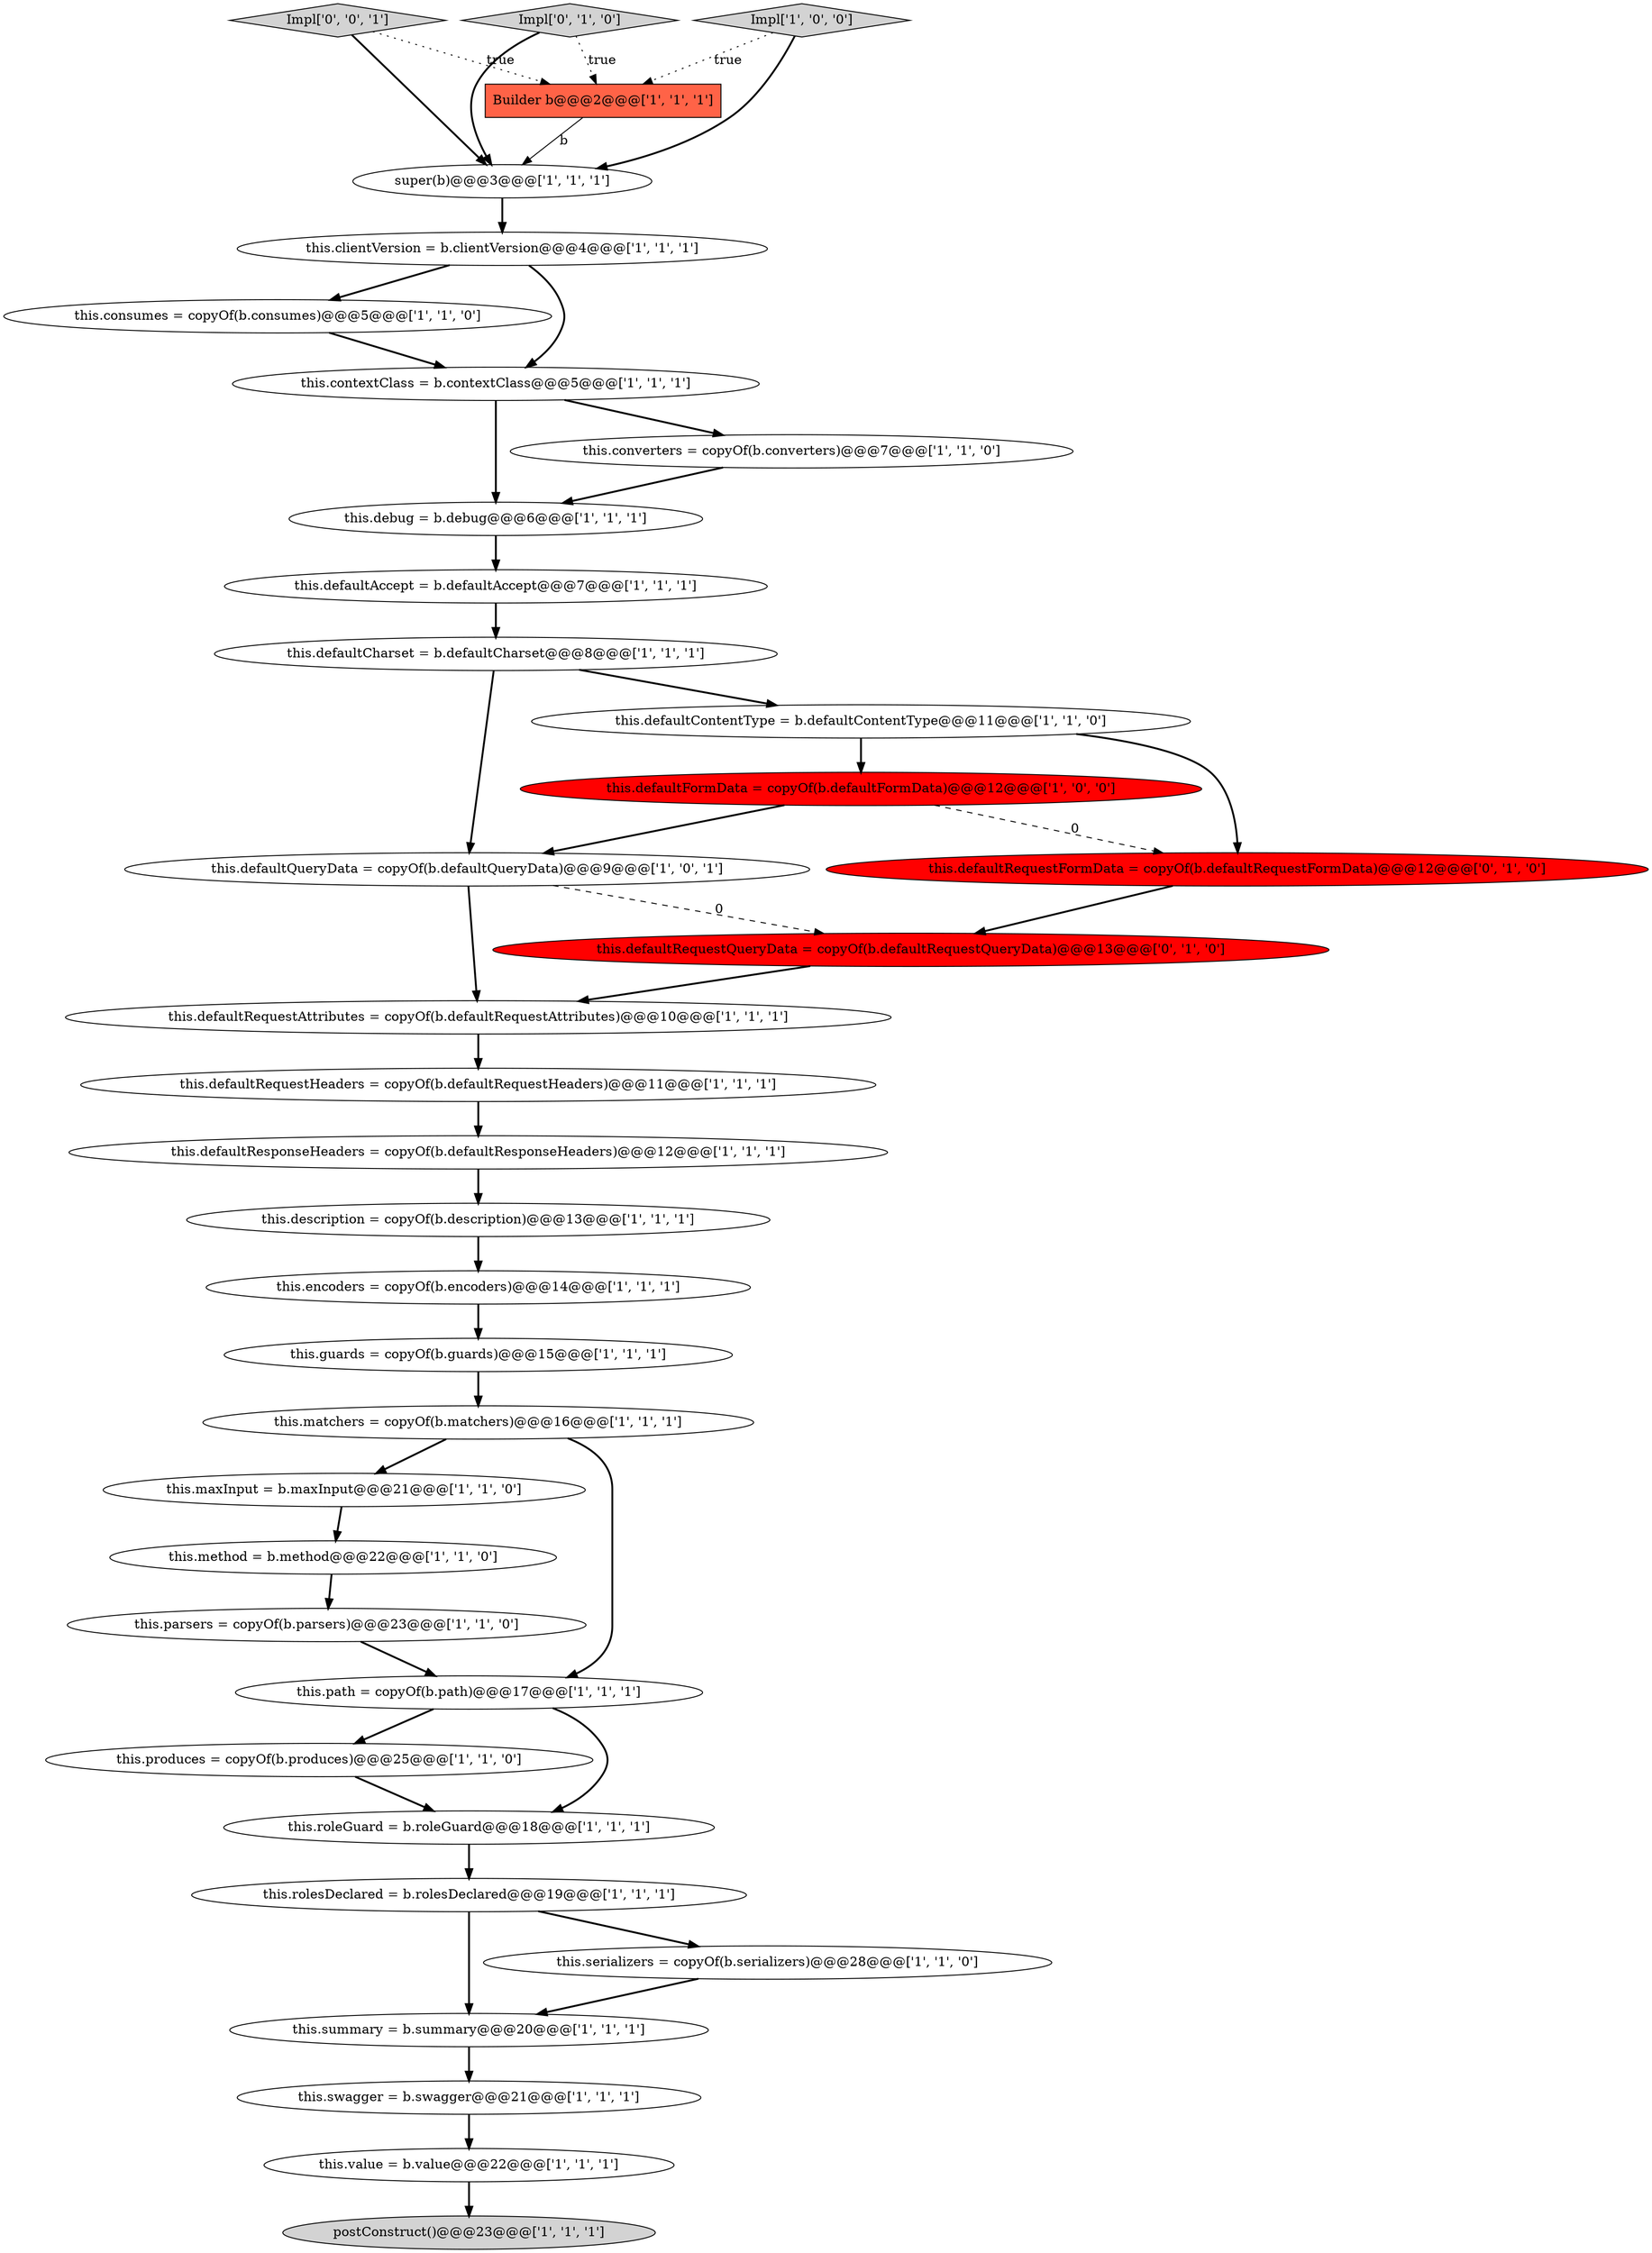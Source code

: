 digraph {
33 [style = filled, label = "this.defaultRequestFormData = copyOf(b.defaultRequestFormData)@@@12@@@['0', '1', '0']", fillcolor = red, shape = ellipse image = "AAA1AAABBB2BBB"];
4 [style = filled, label = "this.produces = copyOf(b.produces)@@@25@@@['1', '1', '0']", fillcolor = white, shape = ellipse image = "AAA0AAABBB1BBB"];
5 [style = filled, label = "this.contextClass = b.contextClass@@@5@@@['1', '1', '1']", fillcolor = white, shape = ellipse image = "AAA0AAABBB1BBB"];
6 [style = filled, label = "this.method = b.method@@@22@@@['1', '1', '0']", fillcolor = white, shape = ellipse image = "AAA0AAABBB1BBB"];
10 [style = filled, label = "this.defaultRequestAttributes = copyOf(b.defaultRequestAttributes)@@@10@@@['1', '1', '1']", fillcolor = white, shape = ellipse image = "AAA0AAABBB1BBB"];
28 [style = filled, label = "this.defaultQueryData = copyOf(b.defaultQueryData)@@@9@@@['1', '0', '1']", fillcolor = white, shape = ellipse image = "AAA0AAABBB1BBB"];
24 [style = filled, label = "this.path = copyOf(b.path)@@@17@@@['1', '1', '1']", fillcolor = white, shape = ellipse image = "AAA0AAABBB1BBB"];
27 [style = filled, label = "this.encoders = copyOf(b.encoders)@@@14@@@['1', '1', '1']", fillcolor = white, shape = ellipse image = "AAA0AAABBB1BBB"];
17 [style = filled, label = "this.value = b.value@@@22@@@['1', '1', '1']", fillcolor = white, shape = ellipse image = "AAA0AAABBB1BBB"];
31 [style = filled, label = "this.defaultCharset = b.defaultCharset@@@8@@@['1', '1', '1']", fillcolor = white, shape = ellipse image = "AAA0AAABBB1BBB"];
0 [style = filled, label = "Builder b@@@2@@@['1', '1', '1']", fillcolor = tomato, shape = box image = "AAA0AAABBB1BBB"];
26 [style = filled, label = "this.description = copyOf(b.description)@@@13@@@['1', '1', '1']", fillcolor = white, shape = ellipse image = "AAA0AAABBB1BBB"];
7 [style = filled, label = "this.rolesDeclared = b.rolesDeclared@@@19@@@['1', '1', '1']", fillcolor = white, shape = ellipse image = "AAA0AAABBB1BBB"];
23 [style = filled, label = "this.serializers = copyOf(b.serializers)@@@28@@@['1', '1', '0']", fillcolor = white, shape = ellipse image = "AAA0AAABBB1BBB"];
35 [style = filled, label = "Impl['0', '0', '1']", fillcolor = lightgray, shape = diamond image = "AAA0AAABBB3BBB"];
2 [style = filled, label = "this.parsers = copyOf(b.parsers)@@@23@@@['1', '1', '0']", fillcolor = white, shape = ellipse image = "AAA0AAABBB1BBB"];
25 [style = filled, label = "this.defaultRequestHeaders = copyOf(b.defaultRequestHeaders)@@@11@@@['1', '1', '1']", fillcolor = white, shape = ellipse image = "AAA0AAABBB1BBB"];
12 [style = filled, label = "this.roleGuard = b.roleGuard@@@18@@@['1', '1', '1']", fillcolor = white, shape = ellipse image = "AAA0AAABBB1BBB"];
30 [style = filled, label = "this.matchers = copyOf(b.matchers)@@@16@@@['1', '1', '1']", fillcolor = white, shape = ellipse image = "AAA0AAABBB1BBB"];
18 [style = filled, label = "this.swagger = b.swagger@@@21@@@['1', '1', '1']", fillcolor = white, shape = ellipse image = "AAA0AAABBB1BBB"];
8 [style = filled, label = "this.consumes = copyOf(b.consumes)@@@5@@@['1', '1', '0']", fillcolor = white, shape = ellipse image = "AAA0AAABBB1BBB"];
13 [style = filled, label = "this.summary = b.summary@@@20@@@['1', '1', '1']", fillcolor = white, shape = ellipse image = "AAA0AAABBB1BBB"];
19 [style = filled, label = "this.defaultAccept = b.defaultAccept@@@7@@@['1', '1', '1']", fillcolor = white, shape = ellipse image = "AAA0AAABBB1BBB"];
15 [style = filled, label = "this.clientVersion = b.clientVersion@@@4@@@['1', '1', '1']", fillcolor = white, shape = ellipse image = "AAA0AAABBB1BBB"];
20 [style = filled, label = "this.converters = copyOf(b.converters)@@@7@@@['1', '1', '0']", fillcolor = white, shape = ellipse image = "AAA0AAABBB1BBB"];
34 [style = filled, label = "this.defaultRequestQueryData = copyOf(b.defaultRequestQueryData)@@@13@@@['0', '1', '0']", fillcolor = red, shape = ellipse image = "AAA1AAABBB2BBB"];
9 [style = filled, label = "this.defaultContentType = b.defaultContentType@@@11@@@['1', '1', '0']", fillcolor = white, shape = ellipse image = "AAA0AAABBB1BBB"];
16 [style = filled, label = "this.guards = copyOf(b.guards)@@@15@@@['1', '1', '1']", fillcolor = white, shape = ellipse image = "AAA0AAABBB1BBB"];
3 [style = filled, label = "this.defaultResponseHeaders = copyOf(b.defaultResponseHeaders)@@@12@@@['1', '1', '1']", fillcolor = white, shape = ellipse image = "AAA0AAABBB1BBB"];
32 [style = filled, label = "Impl['0', '1', '0']", fillcolor = lightgray, shape = diamond image = "AAA0AAABBB2BBB"];
29 [style = filled, label = "this.debug = b.debug@@@6@@@['1', '1', '1']", fillcolor = white, shape = ellipse image = "AAA0AAABBB1BBB"];
1 [style = filled, label = "postConstruct()@@@23@@@['1', '1', '1']", fillcolor = lightgray, shape = ellipse image = "AAA0AAABBB1BBB"];
22 [style = filled, label = "Impl['1', '0', '0']", fillcolor = lightgray, shape = diamond image = "AAA0AAABBB1BBB"];
11 [style = filled, label = "super(b)@@@3@@@['1', '1', '1']", fillcolor = white, shape = ellipse image = "AAA0AAABBB1BBB"];
14 [style = filled, label = "this.maxInput = b.maxInput@@@21@@@['1', '1', '0']", fillcolor = white, shape = ellipse image = "AAA0AAABBB1BBB"];
21 [style = filled, label = "this.defaultFormData = copyOf(b.defaultFormData)@@@12@@@['1', '0', '0']", fillcolor = red, shape = ellipse image = "AAA1AAABBB1BBB"];
7->13 [style = bold, label=""];
5->29 [style = bold, label=""];
0->11 [style = solid, label="b"];
30->24 [style = bold, label=""];
24->12 [style = bold, label=""];
28->10 [style = bold, label=""];
17->1 [style = bold, label=""];
5->20 [style = bold, label=""];
20->29 [style = bold, label=""];
9->33 [style = bold, label=""];
19->31 [style = bold, label=""];
31->9 [style = bold, label=""];
22->0 [style = dotted, label="true"];
32->0 [style = dotted, label="true"];
25->3 [style = bold, label=""];
28->34 [style = dashed, label="0"];
3->26 [style = bold, label=""];
18->17 [style = bold, label=""];
27->16 [style = bold, label=""];
34->10 [style = bold, label=""];
12->7 [style = bold, label=""];
11->15 [style = bold, label=""];
21->28 [style = bold, label=""];
15->5 [style = bold, label=""];
6->2 [style = bold, label=""];
26->27 [style = bold, label=""];
24->4 [style = bold, label=""];
29->19 [style = bold, label=""];
8->5 [style = bold, label=""];
10->25 [style = bold, label=""];
23->13 [style = bold, label=""];
21->33 [style = dashed, label="0"];
16->30 [style = bold, label=""];
7->23 [style = bold, label=""];
9->21 [style = bold, label=""];
4->12 [style = bold, label=""];
30->14 [style = bold, label=""];
35->0 [style = dotted, label="true"];
31->28 [style = bold, label=""];
2->24 [style = bold, label=""];
32->11 [style = bold, label=""];
33->34 [style = bold, label=""];
15->8 [style = bold, label=""];
14->6 [style = bold, label=""];
22->11 [style = bold, label=""];
13->18 [style = bold, label=""];
35->11 [style = bold, label=""];
}
